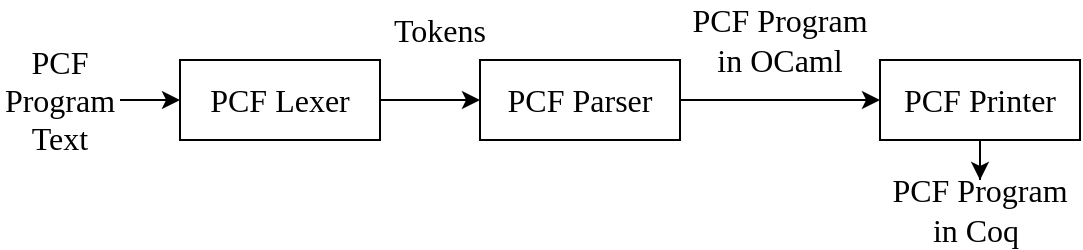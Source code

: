 <mxfile version="20.8.13" type="github">
  <diagram name="第 1 页" id="cuK7lC2RKD2cLCVP_Axy">
    <mxGraphModel dx="1052" dy="642" grid="1" gridSize="10" guides="1" tooltips="1" connect="1" arrows="1" fold="1" page="1" pageScale="1" pageWidth="827" pageHeight="1169" math="0" shadow="0">
      <root>
        <mxCell id="0" />
        <mxCell id="1" parent="0" />
        <mxCell id="F5997rlDetEOGOqTm2ku-4" value="" style="edgeStyle=orthogonalEdgeStyle;rounded=0;orthogonalLoop=1;jettySize=auto;html=1;fontFamily=Times New Roman;fontSize=16;" edge="1" parent="1" source="F5997rlDetEOGOqTm2ku-1" target="F5997rlDetEOGOqTm2ku-3">
          <mxGeometry relative="1" as="geometry" />
        </mxCell>
        <mxCell id="F5997rlDetEOGOqTm2ku-1" value="&lt;font style=&quot;font-size: 16px;&quot; face=&quot;Times New Roman&quot;&gt;PCF Lexer&lt;/font&gt;" style="rounded=0;whiteSpace=wrap;html=1;" vertex="1" parent="1">
          <mxGeometry x="150" y="200" width="100" height="40" as="geometry" />
        </mxCell>
        <mxCell id="F5997rlDetEOGOqTm2ku-6" value="" style="edgeStyle=orthogonalEdgeStyle;rounded=0;orthogonalLoop=1;jettySize=auto;html=1;fontFamily=Times New Roman;fontSize=16;" edge="1" parent="1" source="F5997rlDetEOGOqTm2ku-3" target="F5997rlDetEOGOqTm2ku-5">
          <mxGeometry relative="1" as="geometry" />
        </mxCell>
        <mxCell id="F5997rlDetEOGOqTm2ku-3" value="&lt;font style=&quot;font-size: 16px;&quot; face=&quot;Times New Roman&quot;&gt;PCF Parser&lt;/font&gt;" style="rounded=0;whiteSpace=wrap;html=1;" vertex="1" parent="1">
          <mxGeometry x="300" y="200" width="100" height="40" as="geometry" />
        </mxCell>
        <mxCell id="F5997rlDetEOGOqTm2ku-13" value="" style="edgeStyle=orthogonalEdgeStyle;rounded=0;orthogonalLoop=1;jettySize=auto;html=1;fontFamily=Times New Roman;fontSize=16;" edge="1" parent="1" source="F5997rlDetEOGOqTm2ku-5" target="F5997rlDetEOGOqTm2ku-9">
          <mxGeometry relative="1" as="geometry" />
        </mxCell>
        <mxCell id="F5997rlDetEOGOqTm2ku-5" value="&lt;font style=&quot;font-size: 16px;&quot; face=&quot;Times New Roman&quot;&gt;PCF Printer&lt;/font&gt;" style="rounded=0;whiteSpace=wrap;html=1;" vertex="1" parent="1">
          <mxGeometry x="500" y="200" width="100" height="40" as="geometry" />
        </mxCell>
        <mxCell id="F5997rlDetEOGOqTm2ku-9" value="PCF Program in&amp;nbsp;Coq&amp;nbsp;" style="text;html=1;strokeColor=none;fillColor=none;align=center;verticalAlign=middle;whiteSpace=wrap;rounded=0;fontSize=16;fontFamily=Times New Roman;" vertex="1" parent="1">
          <mxGeometry x="505" y="260" width="90" height="30" as="geometry" />
        </mxCell>
        <mxCell id="F5997rlDetEOGOqTm2ku-11" value="" style="edgeStyle=orthogonalEdgeStyle;rounded=0;orthogonalLoop=1;jettySize=auto;html=1;fontFamily=Times New Roman;fontSize=16;" edge="1" parent="1" source="F5997rlDetEOGOqTm2ku-10" target="F5997rlDetEOGOqTm2ku-1">
          <mxGeometry relative="1" as="geometry" />
        </mxCell>
        <mxCell id="F5997rlDetEOGOqTm2ku-10" value="PCF Program Text" style="text;html=1;strokeColor=none;fillColor=none;align=center;verticalAlign=middle;whiteSpace=wrap;rounded=0;fontSize=16;fontFamily=Times New Roman;" vertex="1" parent="1">
          <mxGeometry x="60" y="205" width="60" height="30" as="geometry" />
        </mxCell>
        <mxCell id="F5997rlDetEOGOqTm2ku-14" value="Tokens" style="text;html=1;strokeColor=none;fillColor=none;align=center;verticalAlign=middle;whiteSpace=wrap;rounded=0;fontSize=16;fontFamily=Times New Roman;" vertex="1" parent="1">
          <mxGeometry x="250" y="170" width="60" height="30" as="geometry" />
        </mxCell>
        <mxCell id="F5997rlDetEOGOqTm2ku-15" value="PCF Program in OCaml" style="text;html=1;strokeColor=none;fillColor=none;align=center;verticalAlign=middle;whiteSpace=wrap;rounded=0;fontSize=16;fontFamily=Times New Roman;" vertex="1" parent="1">
          <mxGeometry x="400" y="175" width="100" height="30" as="geometry" />
        </mxCell>
      </root>
    </mxGraphModel>
  </diagram>
</mxfile>
